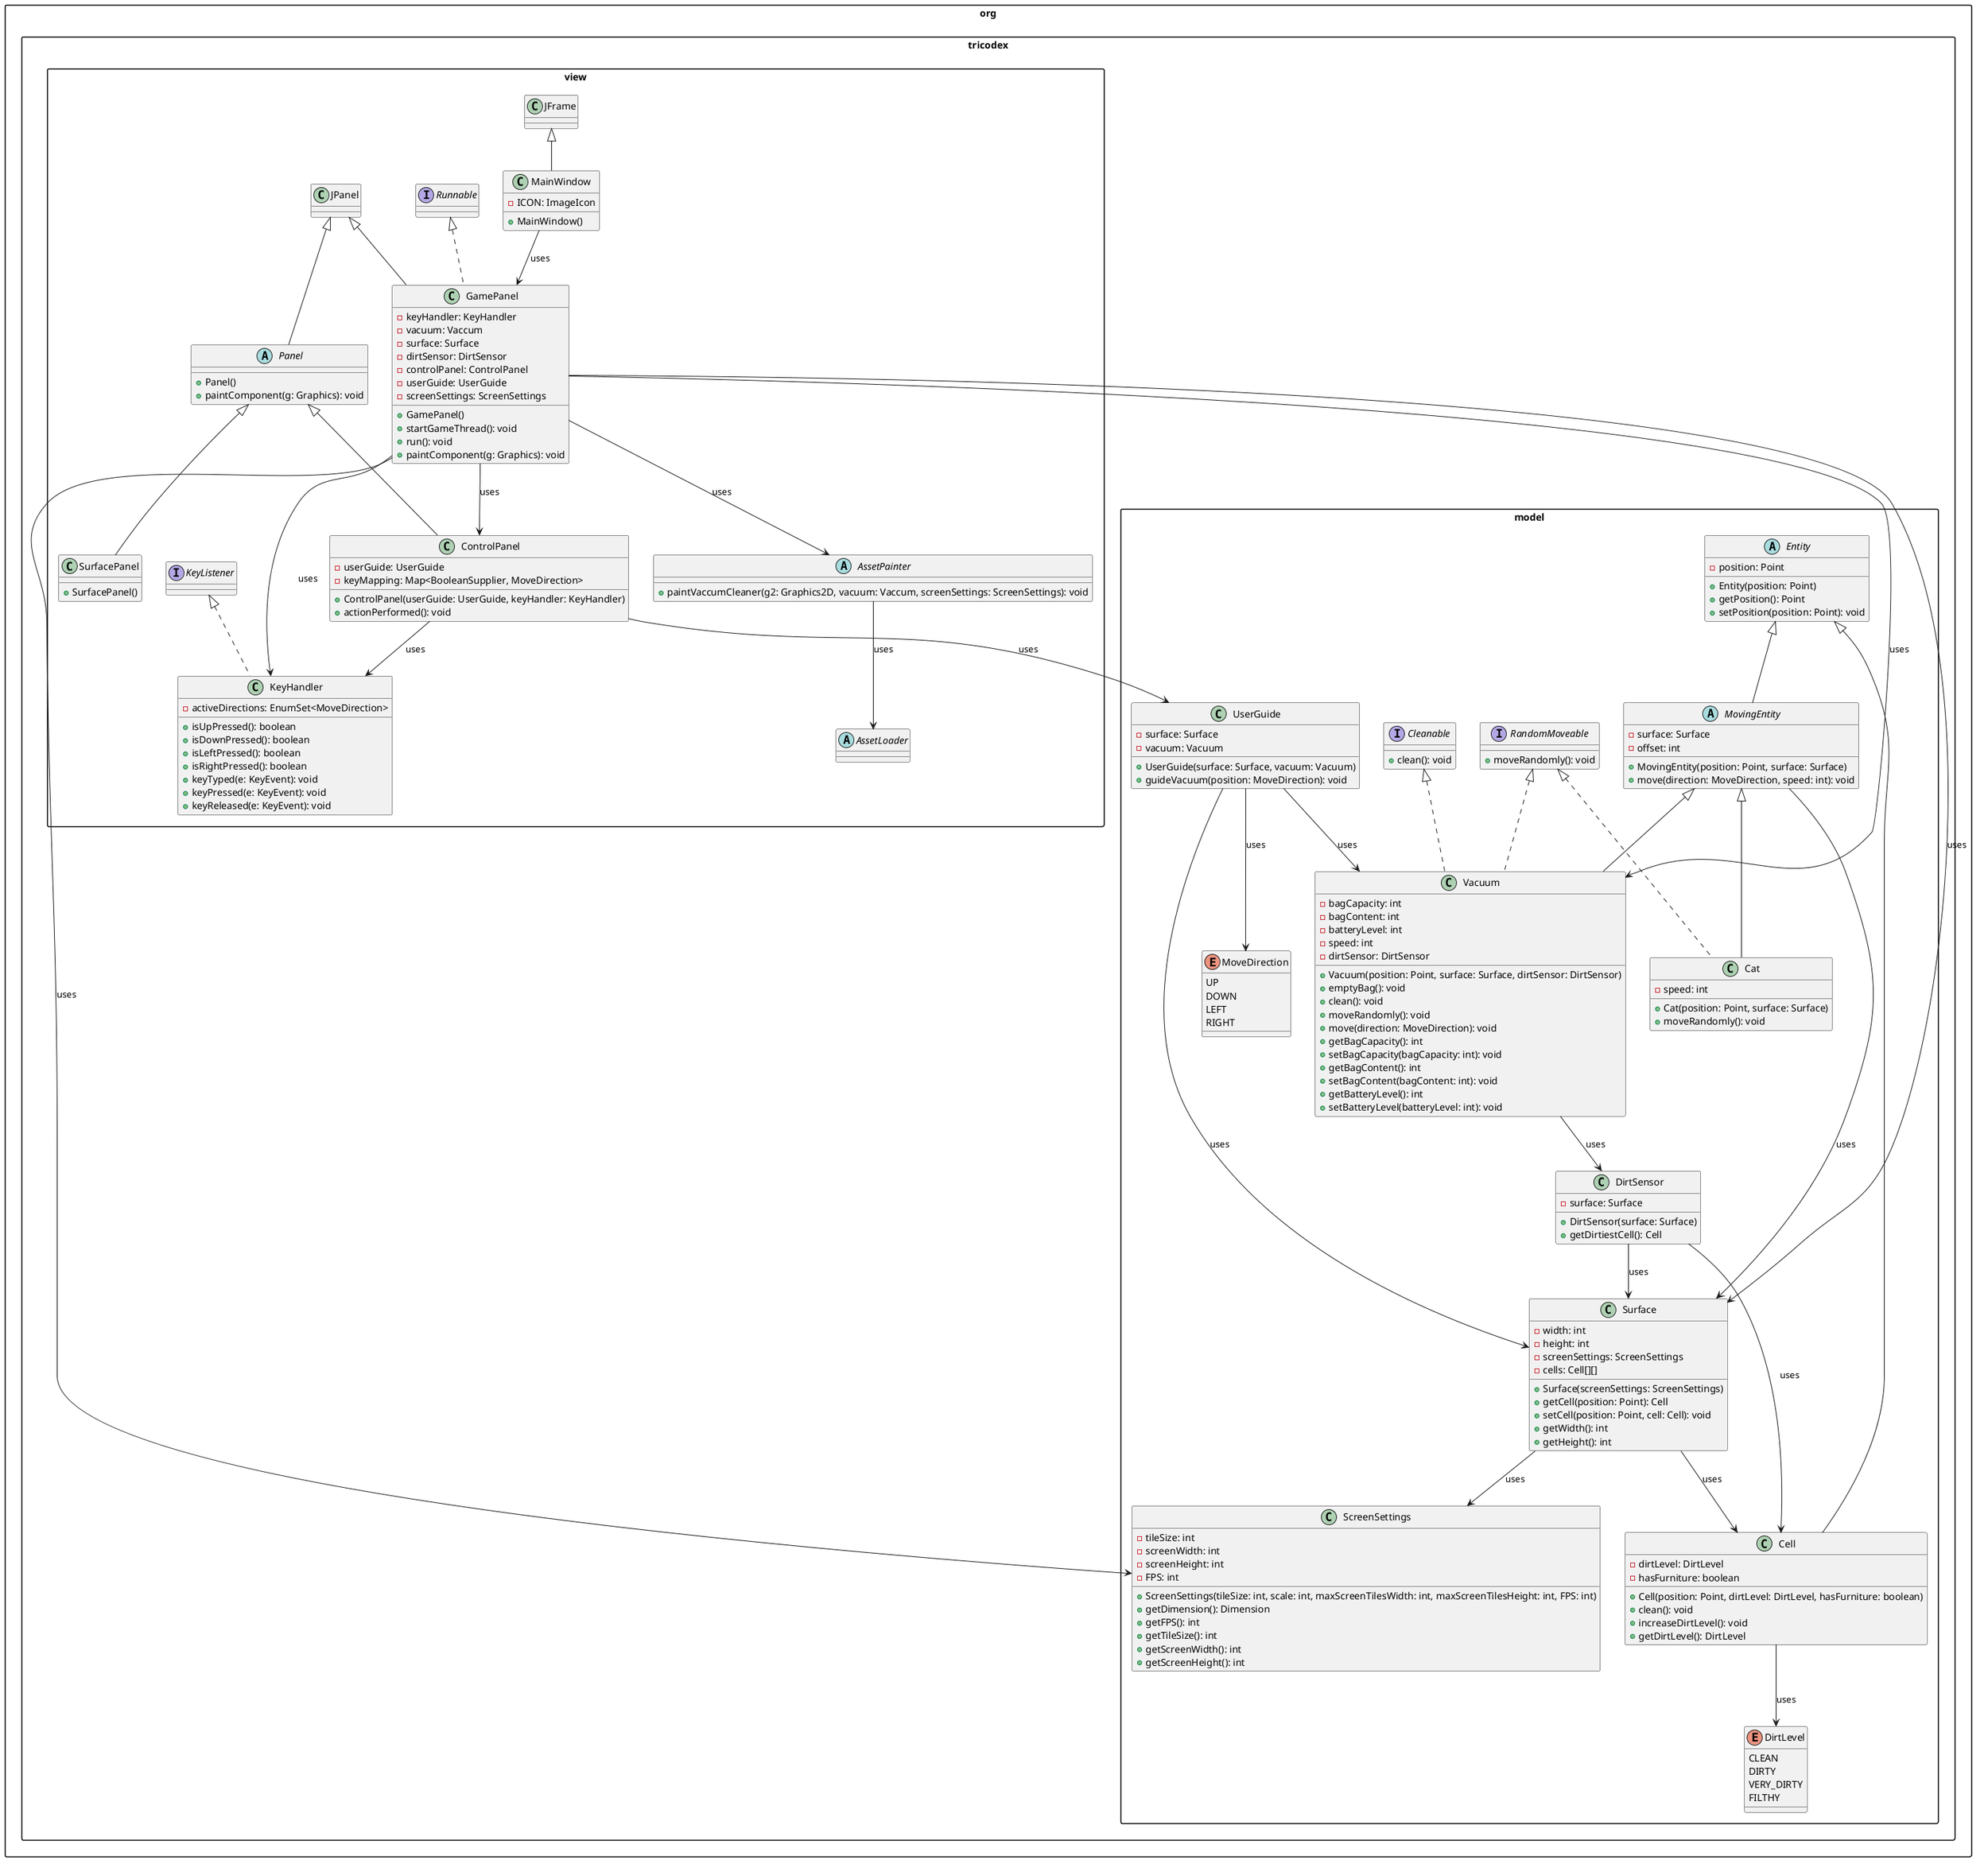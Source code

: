 @startuml
skinparam packageStyle rect

package org.tricodex.model {
    abstract class Entity {
        - position: Point
        + Entity(position: Point)
        + getPosition(): Point
        + setPosition(position: Point): void
    }

    abstract class MovingEntity extends Entity {
        - surface: Surface
        - offset: int
        + MovingEntity(position: Point, surface: Surface)
        + move(direction: MoveDirection, speed: int): void
    }


    enum DirtLevel {
        CLEAN
        DIRTY
        VERY_DIRTY
        FILTHY
    }

    enum MoveDirection {
        UP
        DOWN
        LEFT
        RIGHT
    }

    interface Cleanable {
        + clean(): void
    }

    interface RandomMoveable {
        + moveRandomly(): void
    }

    class ScreenSettings {
        - tileSize: int
        - screenWidth: int
        - screenHeight: int
        - FPS: int
        + ScreenSettings(tileSize: int, scale: int, maxScreenTilesWidth: int, maxScreenTilesHeight: int, FPS: int)
        + getDimension(): Dimension
        + getFPS(): int
        + getTileSize(): int
        + getScreenWidth(): int
        + getScreenHeight(): int
    }

    class Cat extends MovingEntity implements RandomMoveable {
        - speed: int
        + Cat(position: Point, surface: Surface)
        + moveRandomly(): void
    }

    class Cell extends Entity {
        - dirtLevel: DirtLevel
        - hasFurniture: boolean
        + Cell(position: Point, dirtLevel: DirtLevel, hasFurniture: boolean)
        + clean(): void
        + increaseDirtLevel(): void
        + getDirtLevel(): DirtLevel
    }

    class DirtSensor {
        - surface: Surface
        + DirtSensor(surface: Surface)
        + getDirtiestCell(): Cell
    }

    class Surface {
        - width: int
        - height: int
        - screenSettings: ScreenSettings
        - cells: Cell[][]
        + Surface(screenSettings: ScreenSettings)
        + getCell(position: Point): Cell
        + setCell(position: Point, cell: Cell): void
        + getWidth(): int
        + getHeight(): int
    }

    class UserGuide {
        - surface: Surface
        - vacuum: Vacuum
        + UserGuide(surface: Surface, vacuum: Vacuum)
        + guideVacuum(position: MoveDirection): void
    }

    class Vacuum extends MovingEntity implements Cleanable, RandomMoveable {
        - bagCapacity: int
        - bagContent: int
        - batteryLevel: int
        - speed: int
        - dirtSensor: DirtSensor
        + Vacuum(position: Point, surface: Surface, dirtSensor: DirtSensor)
        + emptyBag(): void
        + clean(): void
        + moveRandomly(): void
        + move(direction: MoveDirection): void
        + getBagCapacity(): int
        + setBagCapacity(bagCapacity: int): void
        + getBagContent(): int
        + setBagContent(bagContent: int): void
        + getBatteryLevel(): int
        + setBatteryLevel(batteryLevel: int): void
    }
}

package org.tricodex.view {

    abstract class AssetLoader
    abstract class AssetPainter {
        + paintVaccumCleaner(g2: Graphics2D, vacuum: Vaccum, screenSettings: ScreenSettings): void
    }

    abstract class Panel extends JPanel {
        + Panel()
        + paintComponent(g: Graphics): void
    }
    class ControlPanel extends Panel {
        - userGuide: UserGuide
        - keyMapping: Map<BooleanSupplier, MoveDirection>
        + ControlPanel(userGuide: UserGuide, keyHandler: KeyHandler)
        + actionPerformed(): void
    }

    class GamePanel extends JPanel implements Runnable {
        - keyHandler: KeyHandler
        - vacuum: Vaccum
        - surface: Surface
        - dirtSensor: DirtSensor
        - controlPanel: ControlPanel
        - userGuide: UserGuide
        - screenSettings: ScreenSettings
        + GamePanel()
        + startGameThread(): void
        + run(): void
        + paintComponent(g: Graphics): void
    }

    class KeyHandler implements KeyListener {
        - activeDirections: EnumSet<MoveDirection>
        + isUpPressed(): boolean
        + isDownPressed(): boolean
        + isLeftPressed(): boolean
        + isRightPressed(): boolean
        + keyTyped(e: KeyEvent): void
        + keyPressed(e: KeyEvent): void
        + keyReleased(e: KeyEvent): void
    }

    class MainWindow extends JFrame {
        - ICON: ImageIcon
        + MainWindow()
    }

    class SurfacePanel extends Panel {
        + SurfacePanel()
    }
}

MovingEntity --> Surface: uses
Cell --> DirtLevel: uses
DirtSensor --> Surface: uses
DirtSensor --> Cell: uses
Surface --> Cell: uses
Surface --> ScreenSettings: uses
UserGuide --> Surface: uses
UserGuide --> MoveDirection: uses
UserGuide --> Vacuum: uses
Vacuum --> DirtSensor: uses
ControlPanel --> UserGuide: uses
ControlPanel --> KeyHandler: uses
AssetPainter --> AssetLoader: uses
GamePanel --> KeyHandler: uses
GamePanel --> AssetPainter: uses
GamePanel --> Vacuum: uses
GamePanel --> Surface: uses
GamePanel --> ControlPanel: uses
GamePanel --> ScreenSettings: uses
MainWindow --> GamePanel: uses
@enduml